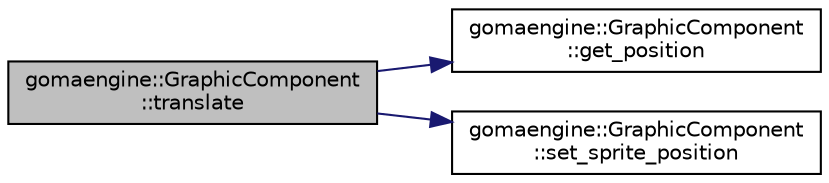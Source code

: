 digraph "gomaengine::GraphicComponent::translate"
{
 // LATEX_PDF_SIZE
  edge [fontname="Helvetica",fontsize="10",labelfontname="Helvetica",labelfontsize="10"];
  node [fontname="Helvetica",fontsize="10",shape=record];
  rankdir="LR";
  Node1 [label="gomaengine::GraphicComponent\l::translate",height=0.2,width=0.4,color="black", fillcolor="grey75", style="filled", fontcolor="black",tooltip="Funcion para mover de posicion la posicion de la textura"];
  Node1 -> Node2 [color="midnightblue",fontsize="10",style="solid",fontname="Helvetica"];
  Node2 [label="gomaengine::GraphicComponent\l::get_position",height=0.2,width=0.4,color="black", fillcolor="white", style="filled",URL="$classgomaengine_1_1_graphic_component.html#aeb5fec2c36cd19cb703c2114da226f01",tooltip="Funcion que retorna el"];
  Node1 -> Node3 [color="midnightblue",fontsize="10",style="solid",fontname="Helvetica"];
  Node3 [label="gomaengine::GraphicComponent\l::set_sprite_position",height=0.2,width=0.4,color="black", fillcolor="white", style="filled",URL="$classgomaengine_1_1_graphic_component.html#a7a1b85a01fe69e94157eb3b61537f360",tooltip="Funcion que establece la posicion del sprite de la textura"];
}
